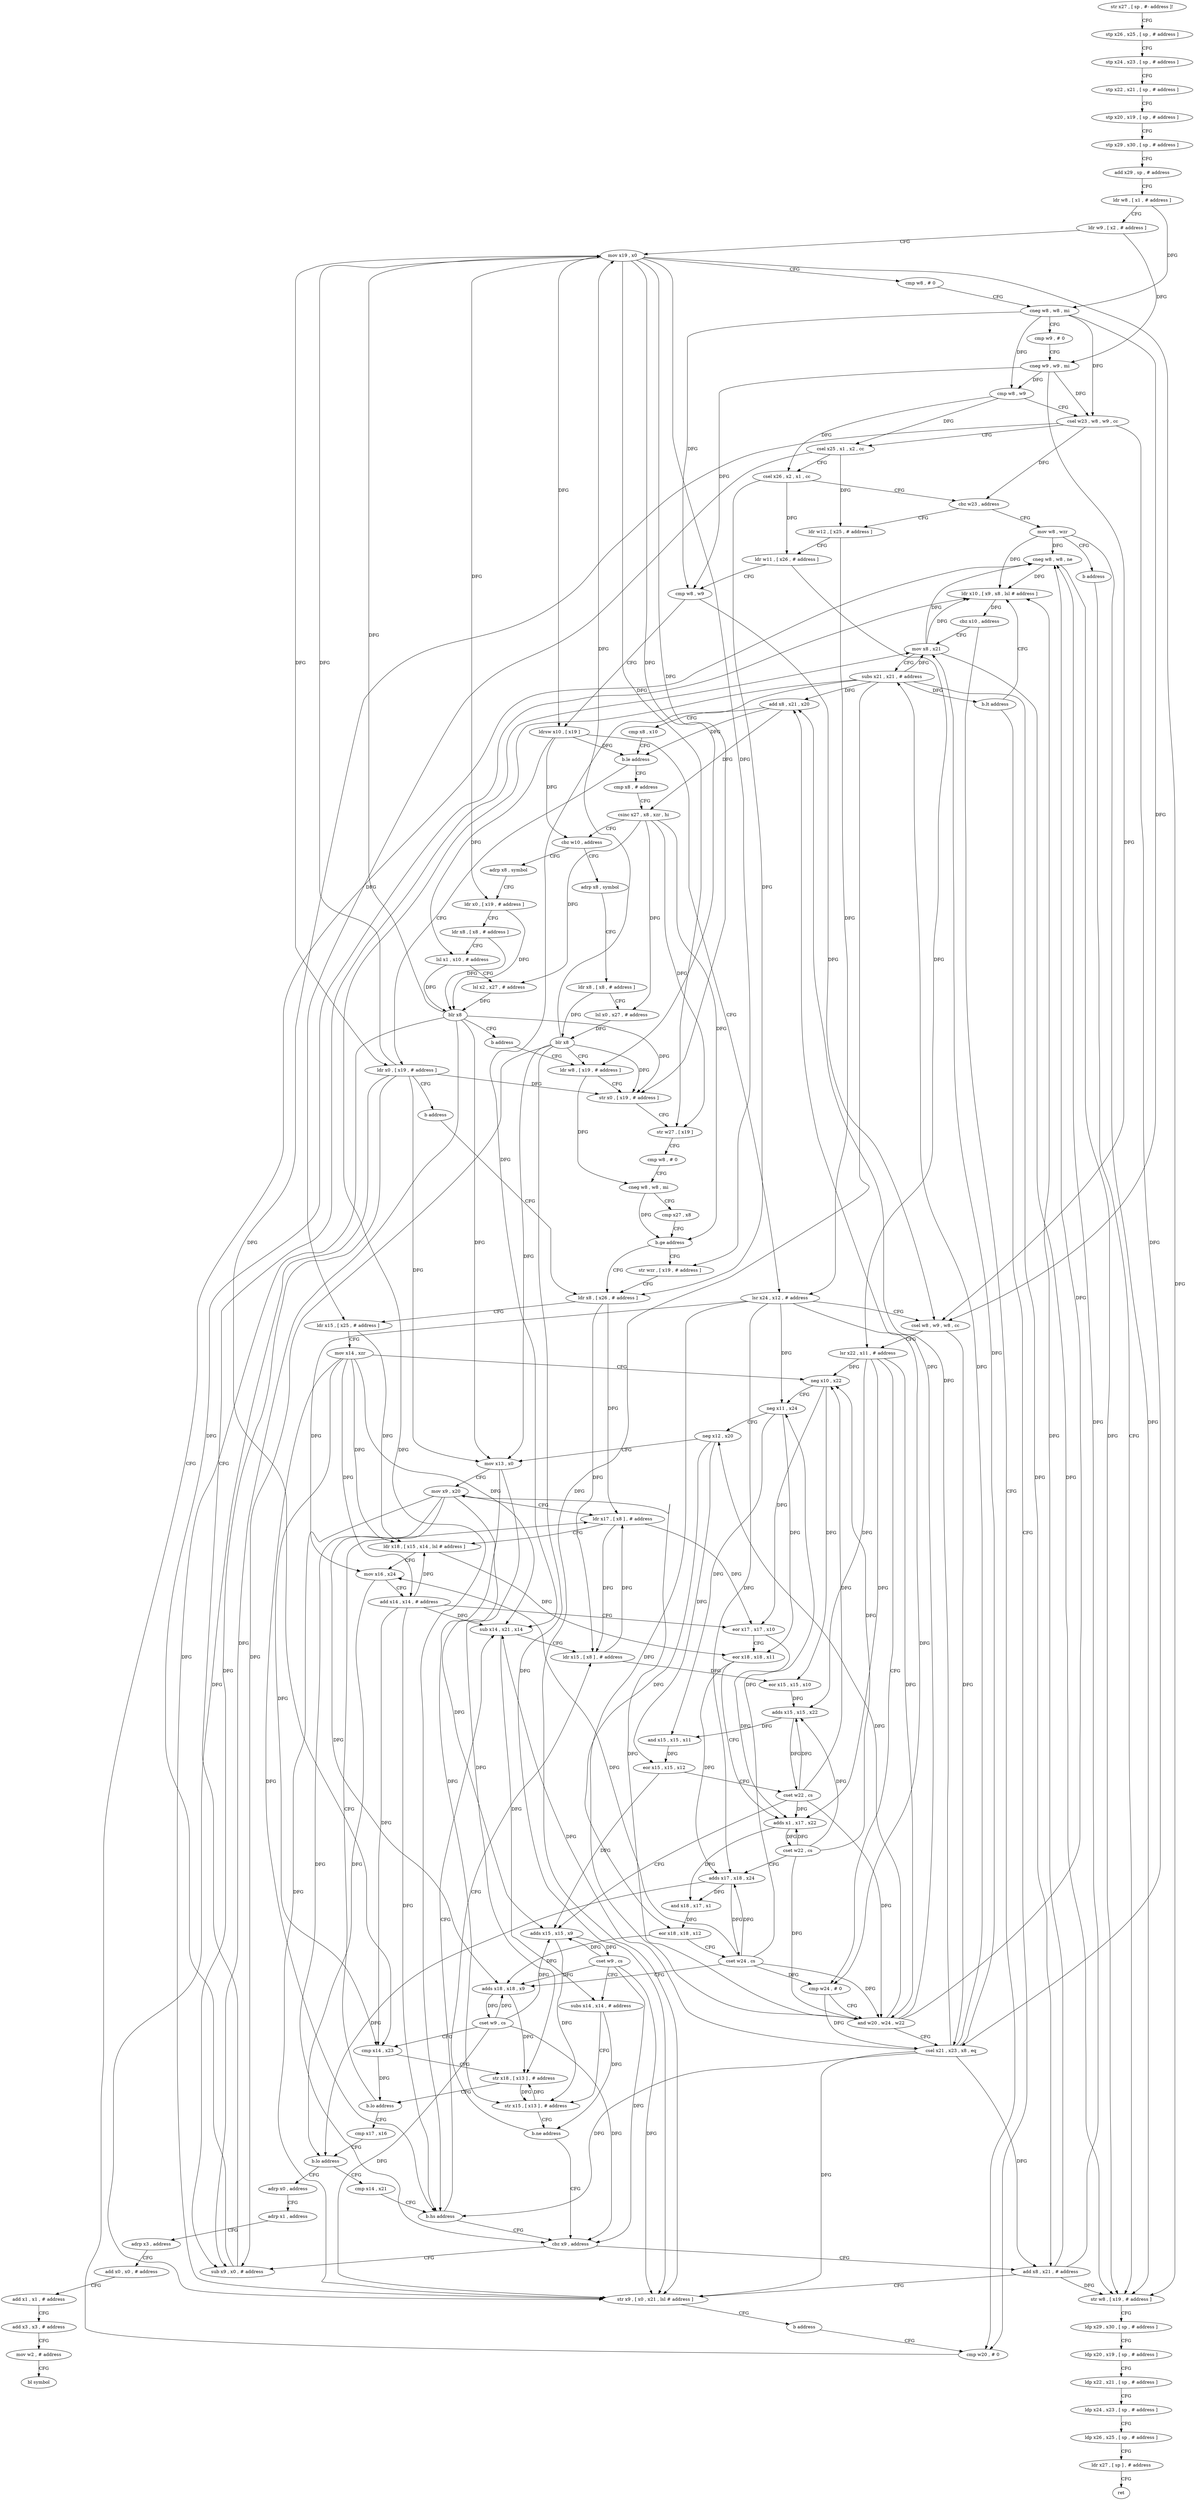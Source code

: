 digraph "func" {
"4261296" [label = "str x27 , [ sp , #- address ]!" ]
"4261300" [label = "stp x26 , x25 , [ sp , # address ]" ]
"4261304" [label = "stp x24 , x23 , [ sp , # address ]" ]
"4261308" [label = "stp x22 , x21 , [ sp , # address ]" ]
"4261312" [label = "stp x20 , x19 , [ sp , # address ]" ]
"4261316" [label = "stp x29 , x30 , [ sp , # address ]" ]
"4261320" [label = "add x29 , sp , # address" ]
"4261324" [label = "ldr w8 , [ x1 , # address ]" ]
"4261328" [label = "ldr w9 , [ x2 , # address ]" ]
"4261332" [label = "mov x19 , x0" ]
"4261336" [label = "cmp w8 , # 0" ]
"4261340" [label = "cneg w8 , w8 , mi" ]
"4261344" [label = "cmp w9 , # 0" ]
"4261348" [label = "cneg w9 , w9 , mi" ]
"4261352" [label = "cmp w8 , w9" ]
"4261356" [label = "csel w23 , w8 , w9 , cc" ]
"4261360" [label = "csel x25 , x1 , x2 , cc" ]
"4261364" [label = "csel x26 , x2 , x1 , cc" ]
"4261368" [label = "cbz w23 , address" ]
"4261464" [label = "mov w8 , wzr" ]
"4261372" [label = "ldr w12 , [ x25 , # address ]" ]
"4261468" [label = "b address" ]
"4261740" [label = "str w8 , [ x19 , # address ]" ]
"4261376" [label = "ldr w11 , [ x26 , # address ]" ]
"4261380" [label = "cmp w8 , w9" ]
"4261384" [label = "ldrsw x10 , [ x19 ]" ]
"4261388" [label = "lsr x24 , x12 , # address" ]
"4261392" [label = "csel w8 , w9 , w8 , cc" ]
"4261396" [label = "lsr x22 , x11 , # address" ]
"4261400" [label = "cmp w24 , # 0" ]
"4261404" [label = "and w20 , w24 , w22" ]
"4261408" [label = "csel x21 , x23 , x8 , eq" ]
"4261412" [label = "add x8 , x21 , x20" ]
"4261416" [label = "cmp x8 , x10" ]
"4261420" [label = "b.le address" ]
"4261472" [label = "ldr x0 , [ x19 , # address ]" ]
"4261424" [label = "cmp x8 , # address" ]
"4261744" [label = "ldp x29 , x30 , [ sp , # address ]" ]
"4261748" [label = "ldp x20 , x19 , [ sp , # address ]" ]
"4261752" [label = "ldp x22 , x21 , [ sp , # address ]" ]
"4261756" [label = "ldp x24 , x23 , [ sp , # address ]" ]
"4261760" [label = "ldp x26 , x25 , [ sp , # address ]" ]
"4261764" [label = "ldr x27 , [ sp ] , # address" ]
"4261768" [label = "ret" ]
"4261476" [label = "b address" ]
"4261528" [label = "ldr x8 , [ x26 , # address ]" ]
"4261428" [label = "csinc x27 , x8 , xzr , hi" ]
"4261432" [label = "cbz w10 , address" ]
"4261480" [label = "adrp x8 , symbol" ]
"4261436" [label = "adrp x8 , symbol" ]
"4261532" [label = "ldr x15 , [ x25 , # address ]" ]
"4261536" [label = "mov x14 , xzr" ]
"4261540" [label = "neg x10 , x22" ]
"4261544" [label = "neg x11 , x24" ]
"4261548" [label = "neg x12 , x20" ]
"4261552" [label = "mov x13 , x0" ]
"4261556" [label = "mov x9 , x20" ]
"4261560" [label = "ldr x17 , [ x8 ] , # address" ]
"4261484" [label = "ldr x8 , [ x8 , # address ]" ]
"4261488" [label = "lsl x0 , x27 , # address" ]
"4261492" [label = "blr x8" ]
"4261496" [label = "ldr w8 , [ x19 , # address ]" ]
"4261440" [label = "ldr x0 , [ x19 , # address ]" ]
"4261444" [label = "ldr x8 , [ x8 , # address ]" ]
"4261448" [label = "lsl x1 , x10 , # address" ]
"4261452" [label = "lsl x2 , x27 , # address" ]
"4261456" [label = "blr x8" ]
"4261460" [label = "b address" ]
"4261564" [label = "ldr x18 , [ x15 , x14 , lsl # address ]" ]
"4261568" [label = "mov x16 , x24" ]
"4261572" [label = "add x14 , x14 , # address" ]
"4261576" [label = "eor x17 , x17 , x10" ]
"4261580" [label = "eor x18 , x18 , x11" ]
"4261584" [label = "adds x1 , x17 , x22" ]
"4261588" [label = "cset w22 , cs" ]
"4261592" [label = "adds x17 , x18 , x24" ]
"4261596" [label = "and x18 , x17 , x1" ]
"4261600" [label = "eor x18 , x18 , x12" ]
"4261604" [label = "cset w24 , cs" ]
"4261608" [label = "adds x18 , x18 , x9" ]
"4261612" [label = "cset w9 , cs" ]
"4261616" [label = "cmp x14 , x23" ]
"4261620" [label = "str x18 , [ x13 ] , # address" ]
"4261624" [label = "b.lo address" ]
"4261628" [label = "cmp x17 , x16" ]
"4261632" [label = "b.lo address" ]
"4261772" [label = "adrp x0 , address" ]
"4261636" [label = "cmp x14 , x21" ]
"4261524" [label = "str wzr , [ x19 , # address ]" ]
"4261500" [label = "str x0 , [ x19 , # address ]" ]
"4261504" [label = "str w27 , [ x19 ]" ]
"4261508" [label = "cmp w8 , # 0" ]
"4261512" [label = "cneg w8 , w8 , mi" ]
"4261516" [label = "cmp x27 , x8" ]
"4261520" [label = "b.ge address" ]
"4261776" [label = "adrp x1 , address" ]
"4261780" [label = "adrp x3 , address" ]
"4261784" [label = "add x0 , x0 , # address" ]
"4261788" [label = "add x1 , x1 , # address" ]
"4261792" [label = "add x3 , x3 , # address" ]
"4261796" [label = "mov w2 , # address" ]
"4261800" [label = "bl symbol" ]
"4261640" [label = "b.hs address" ]
"4261692" [label = "cbz x9 , address" ]
"4261644" [label = "sub x14 , x21 , x14" ]
"4261708" [label = "sub x9 , x0 , # address" ]
"4261696" [label = "add x8 , x21 , # address" ]
"4261648" [label = "ldr x15 , [ x8 ] , # address" ]
"4261712" [label = "mov x8 , x21" ]
"4261700" [label = "str x9 , [ x0 , x21 , lsl # address ]" ]
"4261704" [label = "b address" ]
"4261732" [label = "cmp w20 , # 0" ]
"4261652" [label = "eor x15 , x15 , x10" ]
"4261656" [label = "adds x15 , x15 , x22" ]
"4261660" [label = "and x15 , x15 , x11" ]
"4261664" [label = "eor x15 , x15 , x12" ]
"4261668" [label = "cset w22 , cs" ]
"4261672" [label = "adds x15 , x15 , x9" ]
"4261676" [label = "cset w9 , cs" ]
"4261680" [label = "subs x14 , x14 , # address" ]
"4261684" [label = "str x15 , [ x13 ] , # address" ]
"4261688" [label = "b.ne address" ]
"4261736" [label = "cneg w8 , w8 , ne" ]
"4261724" [label = "ldr x10 , [ x9 , x8 , lsl # address ]" ]
"4261728" [label = "cbz x10 , address" ]
"4261716" [label = "subs x21 , x21 , # address" ]
"4261720" [label = "b.lt address" ]
"4261296" -> "4261300" [ label = "CFG" ]
"4261300" -> "4261304" [ label = "CFG" ]
"4261304" -> "4261308" [ label = "CFG" ]
"4261308" -> "4261312" [ label = "CFG" ]
"4261312" -> "4261316" [ label = "CFG" ]
"4261316" -> "4261320" [ label = "CFG" ]
"4261320" -> "4261324" [ label = "CFG" ]
"4261324" -> "4261328" [ label = "CFG" ]
"4261324" -> "4261340" [ label = "DFG" ]
"4261328" -> "4261332" [ label = "CFG" ]
"4261328" -> "4261348" [ label = "DFG" ]
"4261332" -> "4261336" [ label = "CFG" ]
"4261332" -> "4261384" [ label = "DFG" ]
"4261332" -> "4261740" [ label = "DFG" ]
"4261332" -> "4261472" [ label = "DFG" ]
"4261332" -> "4261440" [ label = "DFG" ]
"4261332" -> "4261496" [ label = "DFG" ]
"4261332" -> "4261500" [ label = "DFG" ]
"4261332" -> "4261504" [ label = "DFG" ]
"4261332" -> "4261524" [ label = "DFG" ]
"4261336" -> "4261340" [ label = "CFG" ]
"4261340" -> "4261344" [ label = "CFG" ]
"4261340" -> "4261352" [ label = "DFG" ]
"4261340" -> "4261356" [ label = "DFG" ]
"4261340" -> "4261380" [ label = "DFG" ]
"4261340" -> "4261392" [ label = "DFG" ]
"4261344" -> "4261348" [ label = "CFG" ]
"4261348" -> "4261352" [ label = "DFG" ]
"4261348" -> "4261356" [ label = "DFG" ]
"4261348" -> "4261380" [ label = "DFG" ]
"4261348" -> "4261392" [ label = "DFG" ]
"4261352" -> "4261356" [ label = "CFG" ]
"4261352" -> "4261360" [ label = "DFG" ]
"4261352" -> "4261364" [ label = "DFG" ]
"4261356" -> "4261360" [ label = "CFG" ]
"4261356" -> "4261368" [ label = "DFG" ]
"4261356" -> "4261408" [ label = "DFG" ]
"4261356" -> "4261616" [ label = "DFG" ]
"4261360" -> "4261364" [ label = "CFG" ]
"4261360" -> "4261372" [ label = "DFG" ]
"4261360" -> "4261532" [ label = "DFG" ]
"4261364" -> "4261368" [ label = "CFG" ]
"4261364" -> "4261376" [ label = "DFG" ]
"4261364" -> "4261528" [ label = "DFG" ]
"4261368" -> "4261464" [ label = "CFG" ]
"4261368" -> "4261372" [ label = "CFG" ]
"4261464" -> "4261468" [ label = "CFG" ]
"4261464" -> "4261740" [ label = "DFG" ]
"4261464" -> "4261724" [ label = "DFG" ]
"4261464" -> "4261736" [ label = "DFG" ]
"4261372" -> "4261376" [ label = "CFG" ]
"4261372" -> "4261388" [ label = "DFG" ]
"4261468" -> "4261740" [ label = "CFG" ]
"4261740" -> "4261744" [ label = "CFG" ]
"4261376" -> "4261380" [ label = "CFG" ]
"4261376" -> "4261396" [ label = "DFG" ]
"4261380" -> "4261384" [ label = "CFG" ]
"4261380" -> "4261392" [ label = "DFG" ]
"4261384" -> "4261388" [ label = "CFG" ]
"4261384" -> "4261420" [ label = "DFG" ]
"4261384" -> "4261432" [ label = "DFG" ]
"4261384" -> "4261448" [ label = "DFG" ]
"4261388" -> "4261392" [ label = "CFG" ]
"4261388" -> "4261400" [ label = "DFG" ]
"4261388" -> "4261404" [ label = "DFG" ]
"4261388" -> "4261544" [ label = "DFG" ]
"4261388" -> "4261568" [ label = "DFG" ]
"4261388" -> "4261592" [ label = "DFG" ]
"4261392" -> "4261396" [ label = "CFG" ]
"4261392" -> "4261408" [ label = "DFG" ]
"4261396" -> "4261400" [ label = "CFG" ]
"4261396" -> "4261404" [ label = "DFG" ]
"4261396" -> "4261540" [ label = "DFG" ]
"4261396" -> "4261584" [ label = "DFG" ]
"4261396" -> "4261656" [ label = "DFG" ]
"4261400" -> "4261404" [ label = "CFG" ]
"4261400" -> "4261408" [ label = "DFG" ]
"4261404" -> "4261408" [ label = "CFG" ]
"4261404" -> "4261412" [ label = "DFG" ]
"4261404" -> "4261548" [ label = "DFG" ]
"4261404" -> "4261556" [ label = "DFG" ]
"4261404" -> "4261736" [ label = "DFG" ]
"4261408" -> "4261412" [ label = "DFG" ]
"4261408" -> "4261640" [ label = "DFG" ]
"4261408" -> "4261644" [ label = "DFG" ]
"4261408" -> "4261696" [ label = "DFG" ]
"4261408" -> "4261700" [ label = "DFG" ]
"4261408" -> "4261712" [ label = "DFG" ]
"4261408" -> "4261716" [ label = "DFG" ]
"4261412" -> "4261416" [ label = "CFG" ]
"4261412" -> "4261420" [ label = "DFG" ]
"4261412" -> "4261428" [ label = "DFG" ]
"4261416" -> "4261420" [ label = "CFG" ]
"4261420" -> "4261472" [ label = "CFG" ]
"4261420" -> "4261424" [ label = "CFG" ]
"4261472" -> "4261476" [ label = "CFG" ]
"4261472" -> "4261332" [ label = "DFG" ]
"4261472" -> "4261552" [ label = "DFG" ]
"4261472" -> "4261500" [ label = "DFG" ]
"4261472" -> "4261708" [ label = "DFG" ]
"4261472" -> "4261700" [ label = "DFG" ]
"4261424" -> "4261428" [ label = "CFG" ]
"4261744" -> "4261748" [ label = "CFG" ]
"4261748" -> "4261752" [ label = "CFG" ]
"4261752" -> "4261756" [ label = "CFG" ]
"4261756" -> "4261760" [ label = "CFG" ]
"4261760" -> "4261764" [ label = "CFG" ]
"4261764" -> "4261768" [ label = "CFG" ]
"4261476" -> "4261528" [ label = "CFG" ]
"4261528" -> "4261532" [ label = "CFG" ]
"4261528" -> "4261560" [ label = "DFG" ]
"4261528" -> "4261648" [ label = "DFG" ]
"4261428" -> "4261432" [ label = "CFG" ]
"4261428" -> "4261488" [ label = "DFG" ]
"4261428" -> "4261452" [ label = "DFG" ]
"4261428" -> "4261504" [ label = "DFG" ]
"4261428" -> "4261520" [ label = "DFG" ]
"4261432" -> "4261480" [ label = "CFG" ]
"4261432" -> "4261436" [ label = "CFG" ]
"4261480" -> "4261484" [ label = "CFG" ]
"4261436" -> "4261440" [ label = "CFG" ]
"4261532" -> "4261536" [ label = "CFG" ]
"4261532" -> "4261564" [ label = "DFG" ]
"4261536" -> "4261540" [ label = "CFG" ]
"4261536" -> "4261564" [ label = "DFG" ]
"4261536" -> "4261572" [ label = "DFG" ]
"4261536" -> "4261616" [ label = "DFG" ]
"4261536" -> "4261640" [ label = "DFG" ]
"4261536" -> "4261644" [ label = "DFG" ]
"4261540" -> "4261544" [ label = "CFG" ]
"4261540" -> "4261576" [ label = "DFG" ]
"4261540" -> "4261652" [ label = "DFG" ]
"4261544" -> "4261548" [ label = "CFG" ]
"4261544" -> "4261580" [ label = "DFG" ]
"4261544" -> "4261660" [ label = "DFG" ]
"4261548" -> "4261552" [ label = "CFG" ]
"4261548" -> "4261600" [ label = "DFG" ]
"4261548" -> "4261664" [ label = "DFG" ]
"4261552" -> "4261556" [ label = "CFG" ]
"4261552" -> "4261620" [ label = "DFG" ]
"4261552" -> "4261684" [ label = "DFG" ]
"4261556" -> "4261560" [ label = "CFG" ]
"4261556" -> "4261608" [ label = "DFG" ]
"4261556" -> "4261692" [ label = "DFG" ]
"4261556" -> "4261700" [ label = "DFG" ]
"4261556" -> "4261672" [ label = "DFG" ]
"4261560" -> "4261564" [ label = "CFG" ]
"4261560" -> "4261576" [ label = "DFG" ]
"4261560" -> "4261648" [ label = "DFG" ]
"4261484" -> "4261488" [ label = "CFG" ]
"4261484" -> "4261492" [ label = "DFG" ]
"4261488" -> "4261492" [ label = "DFG" ]
"4261492" -> "4261496" [ label = "CFG" ]
"4261492" -> "4261332" [ label = "DFG" ]
"4261492" -> "4261552" [ label = "DFG" ]
"4261492" -> "4261500" [ label = "DFG" ]
"4261492" -> "4261708" [ label = "DFG" ]
"4261492" -> "4261700" [ label = "DFG" ]
"4261496" -> "4261500" [ label = "CFG" ]
"4261496" -> "4261512" [ label = "DFG" ]
"4261440" -> "4261444" [ label = "CFG" ]
"4261440" -> "4261456" [ label = "DFG" ]
"4261444" -> "4261448" [ label = "CFG" ]
"4261444" -> "4261456" [ label = "DFG" ]
"4261448" -> "4261452" [ label = "CFG" ]
"4261448" -> "4261456" [ label = "DFG" ]
"4261452" -> "4261456" [ label = "DFG" ]
"4261456" -> "4261460" [ label = "CFG" ]
"4261456" -> "4261332" [ label = "DFG" ]
"4261456" -> "4261552" [ label = "DFG" ]
"4261456" -> "4261500" [ label = "DFG" ]
"4261456" -> "4261708" [ label = "DFG" ]
"4261456" -> "4261700" [ label = "DFG" ]
"4261460" -> "4261496" [ label = "CFG" ]
"4261564" -> "4261568" [ label = "CFG" ]
"4261564" -> "4261580" [ label = "DFG" ]
"4261568" -> "4261572" [ label = "CFG" ]
"4261568" -> "4261632" [ label = "DFG" ]
"4261572" -> "4261576" [ label = "CFG" ]
"4261572" -> "4261564" [ label = "DFG" ]
"4261572" -> "4261616" [ label = "DFG" ]
"4261572" -> "4261640" [ label = "DFG" ]
"4261572" -> "4261644" [ label = "DFG" ]
"4261576" -> "4261580" [ label = "CFG" ]
"4261576" -> "4261584" [ label = "DFG" ]
"4261580" -> "4261584" [ label = "CFG" ]
"4261580" -> "4261592" [ label = "DFG" ]
"4261584" -> "4261588" [ label = "DFG" ]
"4261584" -> "4261596" [ label = "DFG" ]
"4261588" -> "4261592" [ label = "CFG" ]
"4261588" -> "4261404" [ label = "DFG" ]
"4261588" -> "4261540" [ label = "DFG" ]
"4261588" -> "4261584" [ label = "DFG" ]
"4261588" -> "4261656" [ label = "DFG" ]
"4261592" -> "4261596" [ label = "DFG" ]
"4261592" -> "4261632" [ label = "DFG" ]
"4261592" -> "4261604" [ label = "DFG" ]
"4261596" -> "4261600" [ label = "DFG" ]
"4261600" -> "4261604" [ label = "CFG" ]
"4261600" -> "4261608" [ label = "DFG" ]
"4261604" -> "4261608" [ label = "CFG" ]
"4261604" -> "4261400" [ label = "DFG" ]
"4261604" -> "4261544" [ label = "DFG" ]
"4261604" -> "4261568" [ label = "DFG" ]
"4261604" -> "4261592" [ label = "DFG" ]
"4261604" -> "4261404" [ label = "DFG" ]
"4261608" -> "4261612" [ label = "DFG" ]
"4261608" -> "4261620" [ label = "DFG" ]
"4261612" -> "4261616" [ label = "CFG" ]
"4261612" -> "4261608" [ label = "DFG" ]
"4261612" -> "4261692" [ label = "DFG" ]
"4261612" -> "4261700" [ label = "DFG" ]
"4261612" -> "4261672" [ label = "DFG" ]
"4261616" -> "4261620" [ label = "CFG" ]
"4261616" -> "4261624" [ label = "DFG" ]
"4261620" -> "4261624" [ label = "CFG" ]
"4261620" -> "4261684" [ label = "DFG" ]
"4261624" -> "4261560" [ label = "CFG" ]
"4261624" -> "4261628" [ label = "CFG" ]
"4261628" -> "4261632" [ label = "CFG" ]
"4261632" -> "4261772" [ label = "CFG" ]
"4261632" -> "4261636" [ label = "CFG" ]
"4261772" -> "4261776" [ label = "CFG" ]
"4261636" -> "4261640" [ label = "CFG" ]
"4261524" -> "4261528" [ label = "CFG" ]
"4261500" -> "4261504" [ label = "CFG" ]
"4261504" -> "4261508" [ label = "CFG" ]
"4261508" -> "4261512" [ label = "CFG" ]
"4261512" -> "4261516" [ label = "CFG" ]
"4261512" -> "4261520" [ label = "DFG" ]
"4261516" -> "4261520" [ label = "CFG" ]
"4261520" -> "4261528" [ label = "CFG" ]
"4261520" -> "4261524" [ label = "CFG" ]
"4261776" -> "4261780" [ label = "CFG" ]
"4261780" -> "4261784" [ label = "CFG" ]
"4261784" -> "4261788" [ label = "CFG" ]
"4261788" -> "4261792" [ label = "CFG" ]
"4261792" -> "4261796" [ label = "CFG" ]
"4261796" -> "4261800" [ label = "CFG" ]
"4261640" -> "4261692" [ label = "CFG" ]
"4261640" -> "4261644" [ label = "CFG" ]
"4261692" -> "4261708" [ label = "CFG" ]
"4261692" -> "4261696" [ label = "CFG" ]
"4261644" -> "4261648" [ label = "CFG" ]
"4261644" -> "4261680" [ label = "DFG" ]
"4261708" -> "4261712" [ label = "CFG" ]
"4261708" -> "4261724" [ label = "DFG" ]
"4261696" -> "4261700" [ label = "CFG" ]
"4261696" -> "4261740" [ label = "DFG" ]
"4261696" -> "4261724" [ label = "DFG" ]
"4261696" -> "4261736" [ label = "DFG" ]
"4261648" -> "4261652" [ label = "DFG" ]
"4261648" -> "4261560" [ label = "DFG" ]
"4261712" -> "4261716" [ label = "CFG" ]
"4261712" -> "4261740" [ label = "DFG" ]
"4261712" -> "4261724" [ label = "DFG" ]
"4261712" -> "4261736" [ label = "DFG" ]
"4261700" -> "4261704" [ label = "CFG" ]
"4261704" -> "4261732" [ label = "CFG" ]
"4261732" -> "4261736" [ label = "CFG" ]
"4261652" -> "4261656" [ label = "DFG" ]
"4261656" -> "4261660" [ label = "DFG" ]
"4261656" -> "4261668" [ label = "DFG" ]
"4261660" -> "4261664" [ label = "DFG" ]
"4261664" -> "4261668" [ label = "CFG" ]
"4261664" -> "4261672" [ label = "DFG" ]
"4261668" -> "4261672" [ label = "CFG" ]
"4261668" -> "4261404" [ label = "DFG" ]
"4261668" -> "4261540" [ label = "DFG" ]
"4261668" -> "4261584" [ label = "DFG" ]
"4261668" -> "4261656" [ label = "DFG" ]
"4261672" -> "4261676" [ label = "DFG" ]
"4261672" -> "4261684" [ label = "DFG" ]
"4261676" -> "4261680" [ label = "CFG" ]
"4261676" -> "4261608" [ label = "DFG" ]
"4261676" -> "4261692" [ label = "DFG" ]
"4261676" -> "4261700" [ label = "DFG" ]
"4261676" -> "4261672" [ label = "DFG" ]
"4261680" -> "4261684" [ label = "CFG" ]
"4261680" -> "4261688" [ label = "DFG" ]
"4261684" -> "4261688" [ label = "CFG" ]
"4261684" -> "4261620" [ label = "DFG" ]
"4261688" -> "4261648" [ label = "CFG" ]
"4261688" -> "4261692" [ label = "CFG" ]
"4261736" -> "4261740" [ label = "DFG" ]
"4261736" -> "4261724" [ label = "DFG" ]
"4261724" -> "4261728" [ label = "DFG" ]
"4261728" -> "4261712" [ label = "CFG" ]
"4261728" -> "4261732" [ label = "CFG" ]
"4261716" -> "4261720" [ label = "DFG" ]
"4261716" -> "4261640" [ label = "DFG" ]
"4261716" -> "4261696" [ label = "DFG" ]
"4261716" -> "4261712" [ label = "DFG" ]
"4261716" -> "4261412" [ label = "DFG" ]
"4261716" -> "4261644" [ label = "DFG" ]
"4261716" -> "4261700" [ label = "DFG" ]
"4261720" -> "4261732" [ label = "CFG" ]
"4261720" -> "4261724" [ label = "CFG" ]
}
